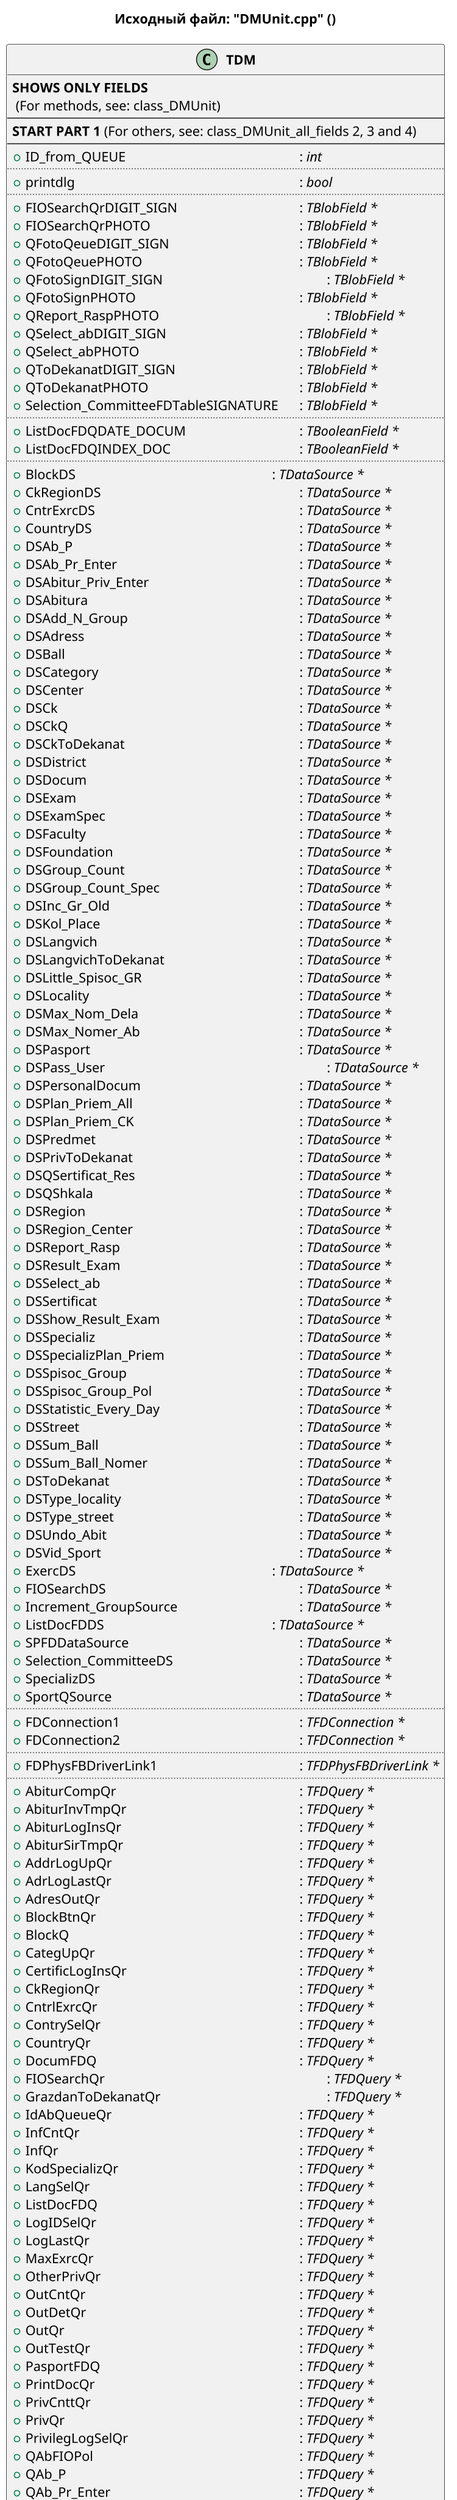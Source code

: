 @startuml DMUnit.cpp

title Исходный файл: "DMUnit.cpp" ()

scale 750 width

' left to right direction

class "<b>TDM</b>"
{
    <b>SHOWS ONLY FIELDS</b>\n (For methods, see: class_DMUnit)
    --
    <b>START PART 1</b> (For others, see: class_DMUnit_all_fields 2, 3 and 4)
    --
    + ID_from_QUEUE \t\t\t\t\t\t\t: <i>int</i>
    ..
    + printdlg \t\t\t\t\t\t\t\t\t: <i>bool</i>
    ..
    + FIOSearchQrDIGIT_SIGN \t\t\t\t\t: <i>TBlobField *</i>
    + FIOSearchQrPHOTO \t\t\t\t\t\t: <i>TBlobField *</i>
    + QFotoQeueDIGIT_SIGN \t\t\t\t\t: <i>TBlobField *</i>
    + QFotoQeuePHOTO \t\t\t\t\t\t: <i>TBlobField *</i>
    + QFotoSignDIGIT_SIGN \t\t\t\t\t\t: <i>TBlobField *</i>
    + QFotoSignPHOTO \t\t\t\t\t\t: <i>TBlobField *</i>
    + QReport_RaspPHOTO \t\t\t\t\t\t: <i>TBlobField *</i>
    + QSelect_abDIGIT_SIGN \t\t\t\t\t: <i>TBlobField *</i>
    + QSelect_abPHOTO \t\t\t\t\t\t: <i>TBlobField *</i>
    + QToDekanatDIGIT_SIGN \t\t\t\t\t: <i>TBlobField *</i>
    + QToDekanatPHOTO \t\t\t\t\t\t: <i>TBlobField *</i>
    + Selection_CommitteeFDTableSIGNATURE   \t: <i>TBlobField *</i>
    ..
    + ListDocFDQDATE_DOCUM \t\t\t\t\t: <i>TBooleanField *</i>
    + ListDocFDQINDEX_DOC \t\t\t\t\t: <i>TBooleanField *</i>
    ..
    + BlockDS \t\t\t\t\t\t\t\t: <i>TDataSource *</i>
    + CkRegionDS \t\t\t\t\t\t\t\t: <i>TDataSource *</i>
    + CntrExrcDS \t\t\t\t\t\t\t\t: <i>TDataSource *</i>
    + CountryDS \t\t\t\t\t\t\t\t: <i>TDataSource *</i>
    + DSAb_P \t\t\t\t\t\t\t\t\t: <i>TDataSource *</i>
    + DSAb_Pr_Enter \t\t\t\t\t\t\t: <i>TDataSource *</i>
    + DSAbitur_Priv_Enter \t\t\t\t\t\t: <i>TDataSource *</i>
    + DSAbitura \t\t\t\t\t\t\t\t: <i>TDataSource *</i>
    + DSAdd_N_Group \t\t\t\t\t\t\t: <i>TDataSource *</i>
    + DSAdress \t\t\t\t\t\t\t\t: <i>TDataSource *</i>
    + DSBall \t\t\t\t\t\t\t\t\t: <i>TDataSource *</i>
    + DSCategory \t\t\t\t\t\t\t\t: <i>TDataSource *</i>
    + DSCenter \t\t\t\t\t\t\t\t: <i>TDataSource *</i>
    + DSCk \t\t\t\t\t\t\t\t\t: <i>TDataSource *</i>
    + DSCkQ \t\t\t\t\t\t\t\t\t: <i>TDataSource *</i>
    + DSCkToDekanat \t\t\t\t\t\t\t: <i>TDataSource *</i>
    + DSDistrict \t\t\t\t\t\t\t\t: <i>TDataSource *</i>
    + DSDocum \t\t\t\t\t\t\t\t: <i>TDataSource *</i>
    + DSExam \t\t\t\t\t\t\t\t\t: <i>TDataSource *</i>
    + DSExamSpec \t\t\t\t\t\t\t: <i>TDataSource *</i>
    + DSFaculty \t\t\t\t\t\t\t\t: <i>TDataSource *</i>
    + DSFoundation \t\t\t\t\t\t\t: <i>TDataSource *</i>
    + DSGroup_Count \t\t\t\t\t\t\t: <i>TDataSource *</i>
    + DSGroup_Count_Spec \t\t\t\t\t: <i>TDataSource *</i>
    + DSInc_Gr_Old \t\t\t\t\t\t\t: <i>TDataSource *</i>
    + DSKol_Place \t\t\t\t\t\t\t\t: <i>TDataSource *</i>
    + DSLangvich \t\t\t\t\t\t\t\t: <i>TDataSource *</i>
    + DSLangvichToDekanat \t\t\t\t\t: <i>TDataSource *</i>
    + DSLittle_Spisoc_GR \t\t\t\t\t\t: <i>TDataSource *</i>
    + DSLocality \t\t\t\t\t\t\t\t: <i>TDataSource *</i>
    + DSMax_Nom_Dela \t\t\t\t\t\t: <i>TDataSource *</i>
    + DSMax_Nomer_Ab \t\t\t\t\t\t: <i>TDataSource *</i>
    + DSPasport \t\t\t\t\t\t\t\t: <i>TDataSource *</i>
    + DSPass_User \t\t\t\t\t\t\t\t: <i>TDataSource *</i>
    + DSPersonalDocum \t\t\t\t\t\t: <i>TDataSource *</i>
    + DSPlan_Priem_All \t\t\t\t\t\t: <i>TDataSource *</i>
    + DSPlan_Priem_CK \t\t\t\t\t\t: <i>TDataSource *</i>
    + DSPredmet \t\t\t\t\t\t\t\t: <i>TDataSource *</i>
    + DSPrivToDekanat \t\t\t\t\t\t: <i>TDataSource *</i>
    + DSQSertificat_Res \t\t\t\t\t\t: <i>TDataSource *</i>
    + DSQShkala \t\t\t\t\t\t\t\t: <i>TDataSource *</i>
    + DSRegion \t\t\t\t\t\t\t\t: <i>TDataSource *</i>
    + DSRegion_Center \t\t\t\t\t\t: <i>TDataSource *</i>
    + DSReport_Rasp \t\t\t\t\t\t\t: <i>TDataSource *</i>
    + DSResult_Exam \t\t\t\t\t\t\t: <i>TDataSource *</i>
    + DSSelect_ab \t\t\t\t\t\t\t\t: <i>TDataSource *</i>
    + DSSertificat \t\t\t\t\t\t\t\t: <i>TDataSource *</i>
    + DSShow_Result_Exam \t\t\t\t\t: <i>TDataSource *</i>
    + DSSpecializ \t\t\t\t\t\t\t\t: <i>TDataSource *</i>
    + DSSpecializPlan_Priem \t\t\t\t\t: <i>TDataSource *</i>
    + DSSpisoc_Group \t\t\t\t\t\t\t: <i>TDataSource *</i>
    + DSSpisoc_Group_Pol \t\t\t\t\t\t: <i>TDataSource *</i>
    + DSStatistic_Every_Day \t\t\t\t\t: <i>TDataSource *</i>
    + DSStreet \t\t\t\t\t\t\t\t: <i>TDataSource *</i>
    + DSSum_Ball \t\t\t\t\t\t\t\t: <i>TDataSource *</i>
    + DSSum_Ball_Nomer \t\t\t\t\t\t: <i>TDataSource *</i>
    + DSToDekanat \t\t\t\t\t\t\t: <i>TDataSource *</i>
    + DSType_locality \t\t\t\t\t\t\t: <i>TDataSource *</i>
    + DSType_street \t\t\t\t\t\t\t: <i>TDataSource *</i>
    + DSUndo_Abit \t\t\t\t\t\t\t: <i>TDataSource *</i>
    + DSVid_Sport \t\t\t\t\t\t\t\t: <i>TDataSource *</i>
    + ExercDS \t\t\t\t\t\t\t\t: <i>TDataSource *</i>
    + FIOSearchDS \t\t\t\t\t\t\t: <i>TDataSource *</i>
    + Increment_GroupSource \t\t\t\t\t: <i>TDataSource *</i>
    + ListDocFDDS \t\t\t\t\t\t\t: <i>TDataSource *</i>
    + SPFDDataSource \t\t\t\t\t\t\t: <i>TDataSource *</i>
    + Selection_CommitteeDS \t\t\t\t\t: <i>TDataSource *</i>
    + SpecializDS \t\t\t\t\t\t\t\t: <i>TDataSource *</i>
    + SportQSource \t\t\t\t\t\t\t: <i>TDataSource *</i>
    ..
    + FDConnection1 \t\t\t\t\t\t\t: <i>TFDConnection *</i>
    + FDConnection2 \t\t\t\t\t\t\t: <i>TFDConnection *</i>
    ..
    + FDPhysFBDriverLink1 \t\t\t\t\t\t: <i>TFDPhysFBDriverLink *</i>
    ..
    + AbiturCompQr \t\t\t\t\t\t\t: <i>TFDQuery *</i>
    + AbiturInvTmpQr \t\t\t\t\t\t\t: <i>TFDQuery *</i>
    + AbiturLogInsQr \t\t\t\t\t\t\t: <i>TFDQuery *</i>
    + AbiturSirTmpQr \t\t\t\t\t\t\t: <i>TFDQuery *</i>
    + AddrLogUpQr \t\t\t\t\t\t\t: <i>TFDQuery *</i>
    + AdrLogLastQr \t\t\t\t\t\t\t: <i>TFDQuery *</i>
    + AdresOutQr \t\t\t\t\t\t\t\t: <i>TFDQuery *</i>
    + BlockBtnQr \t\t\t\t\t\t\t\t: <i>TFDQuery *</i>
    + BlockQ \t\t\t\t\t\t\t\t\t: <i>TFDQuery *</i>
    + CategUpQr \t\t\t\t\t\t\t\t: <i>TFDQuery *</i>
    + CertificLogInsQr \t\t\t\t\t\t\t: <i>TFDQuery *</i>
    + CkRegionQr \t\t\t\t\t\t\t\t: <i>TFDQuery *</i>
    + CntrlExrcQr \t\t\t\t\t\t\t\t: <i>TFDQuery *</i>
    + ContrySelQr \t\t\t\t\t\t\t\t: <i>TFDQuery *</i>
    + CountryQr \t\t\t\t\t\t\t\t: <i>TFDQuery *</i>
    + DocumFDQ \t\t\t\t\t\t\t\t: <i>TFDQuery *</i>
    + FIOSearchQr \t\t\t\t\t\t\t\t: <i>TFDQuery *</i>
    + GrazdanToDekanatQr \t\t\t\t\t\t: <i>TFDQuery *</i>
    + IdAbQueueQr \t\t\t\t\t\t\t: <i>TFDQuery *</i>
    + InfCntQr \t\t\t\t\t\t\t\t: <i>TFDQuery *</i>
    + InfQr \t\t\t\t\t\t\t\t\t: <i>TFDQuery *</i>
    + KodSpecializQr \t\t\t\t\t\t\t: <i>TFDQuery *</i>
    + LangSelQr \t\t\t\t\t\t\t\t: <i>TFDQuery *</i>
    + ListDocFDQ \t\t\t\t\t\t\t\t: <i>TFDQuery *</i>
    + LogIDSelQr \t\t\t\t\t\t\t\t: <i>TFDQuery *</i>
    + LogLastQr \t\t\t\t\t\t\t\t: <i>TFDQuery *</i>
    + MaxExrcQr \t\t\t\t\t\t\t\t: <i>TFDQuery *</i>
    + OtherPrivQr \t\t\t\t\t\t\t\t: <i>TFDQuery *</i>
    + OutCntQr \t\t\t\t\t\t\t\t: <i>TFDQuery *</i>
    + OutDetQr \t\t\t\t\t\t\t\t: <i>TFDQuery *</i>
    + OutQr \t\t\t\t\t\t\t\t\t: <i>TFDQuery *</i>
    + OutTestQr \t\t\t\t\t\t\t\t: <i>TFDQuery *</i>
    + PasportFDQ \t\t\t\t\t\t\t\t: <i>TFDQuery *</i>
    + PrintDocQr \t\t\t\t\t\t\t\t: <i>TFDQuery *</i>
    + PrivCnttQr \t\t\t\t\t\t\t\t: <i>TFDQuery *</i>
    + PrivQr \t\t\t\t\t\t\t\t\t: <i>TFDQuery *</i>
    + PrivilegLogSelQr \t\t\t\t\t\t\t: <i>TFDQuery *</i>
    + QAbFIOPol \t\t\t\t\t\t\t\t: <i>TFDQuery *</i>
    + QAb_P \t\t\t\t\t\t\t\t\t: <i>TFDQuery *</i>
    + QAb_Pr_Enter \t\t\t\t\t\t\t: <i>TFDQuery *</i>
    + QAbitur_Priv_Enter \t\t\t\t\t\t: <i>TFDQuery *</i>
    + QAbitura \t\t\t\t\t\t\t\t: <i>TFDQuery *</i>
    + QAdd_N_Group \t\t\t\t\t\t\t: <i>TFDQuery *</i>
    + QAdress \t\t\t\t\t\t\t\t\t: <i>TFDQuery *</i>
    + QCK_Kol_Plan \t\t\t\t\t\t\t: <i>TFDQuery *</i>
    + QCenter \t\t\t\t\t\t\t\t: <i>TFDQuery *</i>
    + QCk \t\t\t\t\t\t\t\t\t: <i>TFDQuery *</i>
    + QCkToDekanat \t\t\t\t\t\t\t: <i>TFDQuery *</i>
    + QControl_Exerc \t\t\t\t\t\t\t: <i>TFDQuery *</i>
    + QDelite \t\t\t\t\t\t\t\t\t: <i>TFDQuery *</i>
    + QDistrict \t\t\t\t\t\t\t\t: <i>TFDQuery *</i>
    + QExam \t\t\t\t\t\t\t\t\t: <i>TFDQuery *</i>
    + QExamSpec \t\t\t\t\t\t\t\t: <i>TFDQuery *</i>
    + QExerc_Grp \t\t\t\t\t\t\t\t: <i>TFDQuery *</i>
    + QFindAbiturExerc \t\t\t\t\t\t: <i>TFDQuery *</i>
    + QFotoQeue \t\t\t\t\t\t\t\t: <i>TFDQuery *</i>
    + QFotoSign \t\t\t\t\t\t\t\t: <i>TFDQuery *</i>
    + QGIAC2kSpec \t\t\t\t\t\t\t: <i>TFDQuery *</i>
    + QGIAC3Sert \t\t\t\t\t\t\t\t: <i>TFDQuery *</i>
    + QGIACAll \t\t\t\t\t\t\t\t: <i>TFDQuery *</i>
    + QGIACAllPrivileg1 \t\t\t\t\t\t: <i>TFDQuery *</i>
    + QGIACAllPrivileg \t\t\t\t\t\t\t: <i>TFDQuery *</i>
    + QGIACAllSpec \t\t\t\t\t\t\t: <i>TFDQuery *</i>
    + QGIACCKSpec \t\t\t\t\t\t\t: <i>TFDQuery *</i>
    + QGIACEdLic \t\t\t\t\t\t\t\t: <i>TFDQuery *</i>
    + QGIACEdOSred \t\t\t\t\t\t\t: <i>TFDQuery *</i>
    + QGIACEdOSredCity \t\t\t\t\t\t: <i>TFDQuery *</i>
    + QGIACEdOSredVil \t\t\t\t\t\t: <i>TFDQuery *</i>
    + QGIACForeigner \t\t\t\t\t\t\t: <i>TFDQuery *</i>
    + QGIACInAll \t\t\t\t\t\t\t\t: <i>TFDQuery *</i>
    + QGIACInCel \t\t\t\t\t\t\t\t: <i>TFDQuery *</i>
    + QGIACKursi \t\t\t\t\t\t\t\t: <i>TFDQuery *</i>
    + QGIACMedal \t\t\t\t\t\t\t\t: <i>TFDQuery *</i>
    + QGIACMil \t\t\t\t\t\t\t\t: <i>TFDQuery *</i>
    + QGIACOlimp \t\t\t\t\t\t\t\t: <i>TFDQuery *</i>
    + QGIACPtu \t\t\t\t\t\t\t\t: <i>TFDQuery *</i>
    + QGIACSirot \t\t\t\t\t\t\t\t: <i>TFDQuery *</i>
    + QGIACYearSred \t\t\t\t\t\t\t: <i>TFDQuery *</i>
    + QGIACYearSredCity \t\t\t\t\t\t: <i>TFDQuery *</i>
    + QGIACYearSredSpec \t\t\t\t\t\t: <i>TFDQuery *</i>
    + QGIACYearSredVil \t\t\t\t\t\t: <i>TFDQuery *</i>
    + QGroup_Count \t\t\t\t\t\t\t: <i>TFDQuery *</i>
    + QGroup_Count_Spec \t\t\t\t\t\t: <i>TFDQuery *</i>
    + QIP \t\t\t\t\t\t\t\t\t\t: <i>TFDQuery *</i>
    + QInc_Gr_Old \t\t\t\t\t\t\t\t: <i>TFDQuery *</i>
    + QKod_Fac \t\t\t\t\t\t\t\t: <i>TFDQuery *</i>
    + QKod_Spec \t\t\t\t\t\t\t\t: <i>TFDQuery *</i>
    + QLangvich \t\t\t\t\t\t\t\t: <i>TFDQuery *</i>
    + QLangvichToDekanat \t\t\t\t\t\t: <i>TFDQuery *</i>
    + QLetterSource \t\t\t\t\t\t\t: <i>TFDQuery *</i>
    + QLetterSourceKol \t\t\t\t\t\t: <i>TFDQuery *</i>
    + QListDocToDekanat \t\t\t\t\t\t: <i>TFDQuery *</i>
    + QLittle_Spisoc_GR \t\t\t\t\t\t: <i>TFDQuery *</i>
    + QLocality \t\t\t\t\t\t\t\t: <i>TFDQuery *</i>
    + QMax_Nom_Dela \t\t\t\t\t\t\t: <i>TFDQuery *</i>
    + QMax_Nomer_Ab \t\t\t\t\t\t\t: <i>TFDQuery *</i>
    + QN_group \t\t\t\t\t\t\t\t: <i>TFDQuery *</i>
    + QNoticeFIO \t\t\t\t\t\t\t\t: <i>TFDQuery *</i>
    + QNoticeFac \t\t\t\t\t\t\t\t: <i>TFDQuery *</i>
    + QNoticeSpec \t\t\t\t\t\t\t: <i>TFDQuery *</i>
    + QPersonalDocum \t\t\t\t\t\t\t: <i>TFDQuery *</i>
    + QPlanPriem2Price \t\t\t\t\t\t: <i>TFDQuery *</i>
    + QPlanPriemPrice \t\t\t\t\t\t\t: <i>TFDQuery *</i>
    + QPlan_Priem_All \t\t\t\t\t\t\t: <i>TFDQuery *</i>
    + QPlan_Priem_All_Special \t\t\t\t\t: <i>TFDQuery *</i>
    + QPlan_Priem_CK \t\t\t\t\t\t\t: <i>TFDQuery *</i>
    + QPlan_Priem_CK_Special \t\t\t\t\t: <i>TFDQuery *</i>
    + QPlan_Priem_Konk \t\t\t\t\t\t: <i>TFDQuery *</i>
    + QPlan_Priem_Konk_All_Param \t\t\t\t: <i>TFDQuery *</i>
    + QPlan_Priem_Konk_Special \t\t\t\t: <i>TFDQuery *</i>
    + QPlan_Priem_Price \t\t\t\t\t\t: <i>TFDQuery *</i>
    + QPrivToDekanat \t\t\t\t\t\t\t: <i>TFDQuery *</i>
    + QProverka_RYOR \t\t\t\t\t\t\t: <i>TFDQuery *</i>
    + QProverka_sert \t\t\t\t\t\t\t: <i>TFDQuery *</i>
    + QRegion_Center \t\t\t\t\t\t\t: <i>TFDQuery *</i>
    + QRep_Abitura \t\t\t\t\t\t\t: <i>TFDQuery *</i>
    + QRep_Sel_Exerc \t\t\t\t\t\t\t: <i>TFDQuery *</i>
    + QReport_Rasp \t\t\t\t\t\t\t: <i>TFDQuery *</i>
    + QResult_Exam \t\t\t\t\t\t\t: <i>TFDQuery *</i>
    + QSelect_ab \t\t\t\t\t\t\t\t: <i>TFDQuery *</i>
    + QSertificat \t\t\t\t\t\t\t\t: <i>TFDQuery *</i>
    + QSertificat_Res \t\t\t\t\t\t\t: <i>TFDQuery *</i>
    + QSertificat_ex_list \t\t\t\t\t\t: <i>TFDQuery *</i>
    + QShkala \t\t\t\t\t\t\t\t\t: <i>TFDQuery *</i>
    + QShow_Result_Exam \t\t\t\t\t\t: <i>TFDQuery *</i>
    + QSpecializ \t\t\t\t\t\t\t\t: <i>TFDQuery *</i>
    + QSpecializPlan_Priem \t\t\t\t\t\t: <i>TFDQuery *</i>
    + QSpisoc_Group \t\t\t\t\t\t\t: <i>TFDQuery *</i>
    + QSpisoc_Group_Pol \t\t\t\t\t\t: <i>TFDQuery *</i>
    + QSpisok_Spec \t\t\t\t\t\t\t: <i>TFDQuery *</i>
    + QStatisticEveryDay \t\t\t\t\t\t: <i>TFDQuery *</i>
    + QStatistic_Every_Day \t\t\t\t\t\t: <i>TFDQuery *</i>
    + QStatistic_Every_Day_Ball \t\t\t\t\t: <i>TFDQuery *</i>
    + QStatistic_Every_Day_Ball_Price \t\t\t: <i>TFDQuery *</i>
    + QStatistic_Every_Day_Special \t\t\t\t: <i>TFDQuery *</i>
    + QStreet \t\t\t\t\t\t\t\t\t: <i>TFDQuery *</i>
    + QSum_Ball \t\t\t\t\t\t\t\t: <i>TFDQuery *</i>
    + QSum_Ball_Nomer \t\t\t\t\t\t: <i>TFDQuery *</i>
    + QToDekanat \t\t\t\t\t\t\t\t: <i>TFDQuery *</i>
    + QType_locality \t\t\t\t\t\t\t: <i>TFDQuery *</i>
    + QType_street \t\t\t\t\t\t\t: <i>TFDQuery *</i>
    + QUndo_Abit \t\t\t\t\t\t\t\t: <i>TFDQuery *</i>
    + RegionNameQr \t\t\t\t\t\t\t: <i>TFDQuery *</i>
    + RegionQr \t\t\t\t\t\t\t\t: <i>TFDQuery *</i>
    + RegionUpCKQr \t\t\t\t\t\t\t: <i>TFDQuery *</i>
    + SPFDQ1 \t\t\t\t\t\t\t\t\t: <i>TFDQuery *</i>
    + SPFDQ \t\t\t\t\t\t\t\t\t: <i>TFDQuery *</i>
    + SelPrivLogQr \t\t\t\t\t\t\t: <i>TFDQuery *</i>
    + SelectLogAbiturQr \t\t\t\t\t\t: <i>TFDQuery *</i>
    + SertSelLogQr \t\t\t\t\t\t\t: <i>TFDQuery *</i>
    + SerteficatSelQr \t\t\t\t\t\t\t: <i>TFDQuery *</i>
    + SpecFacQr \t\t\t\t\t\t\t\t: <i>TFDQuery *</i>
    + SpecQr \t\t\t\t\t\t\t\t\t: <i>TFDQuery *</i>
    + SpecializNameQr \t\t\t\t\t\t\t: <i>TFDQuery *</i>
    + SpecializQr \t\t\t\t\t\t\t\t: <i>TFDQuery *</i>
    + SportQuery \t\t\t\t\t\t\t\t: <i>TFDQuery *</i>
    + SspecQ \t\t\t\t\t\t\t\t\t: <i>TFDQuery *</i>
    + Stat3hAll1Qr \t\t\t\t\t\t\t: <i>TFDQuery *</i>
    + Stat3hAll2Qr \t\t\t\t\t\t\t: <i>TFDQuery *</i>
    + StatusQueueQr \t\t\t\t\t\t\t: <i>TFDQuery *</i>
    + UpDateOutQr \t\t\t\t\t\t\t: <i>TFDQuery *</i>
    + VO2KSpecializQr \t\t\t\t\t\t\t: <i>TFDQuery *</i>
    + WithOutTestLogQr \t\t\t\t\t\t: <i>TFDQuery *</i>
    + WithoutCntQr \t\t\t\t\t\t\t: <i>TFDQuery *</i>
    + WithoutDetQr \t\t\t\t\t\t\t: <i>TFDQuery *</i>
    + WithoutQr \t\t\t\t\t\t\t\t: <i>TFDQuery *</i>
    ..
    + AbiturLogInsStrdPrc \t\t\t\t\t\t: <i>TFDStoredProc *</i>
    + CertificLogDelStrdPrc \t\t\t\t\t: <i>TFDStoredProc *</i>
    + MaxNumDelaStrdPrc \t\t\t\t\t\t: <i>TFDStoredProc *</i>
    + PrivDelStrdPrc \t\t\t\t\t\t\t: <i>TFDStoredProc *</i>
    + PrivInsStrdPrc \t\t\t\t\t\t\t: <i>TFDStoredProc *</i>
    + PrivilegLogDelStrdPrc \t\t\t\t\t: <i>TFDStoredProc *</i>
    + PrivilegLogInsStrdPrc \t\t\t\t\t\t: <i>TFDStoredProc *</i>
    + RaspredBall12StrdPrc \t\t\t\t\t: <i>TFDStoredProc *</i>
    + RaspredBall34StrdPrc \t\t\t\t\t: <i>TFDStoredProc *</i>
    + RaspredBallStrdPrc \t\t\t\t\t\t: <i>TFDStoredProc *</i>
    + StoredProcBall_Sertifikat \t\t\t\t\t: <i>TFDStoredProc *</i>
    + StoredProcKolk_Konk1 \t\t\t\t\t: <i>TFDStoredProc *</i>
    + StoredProcKolk_Konk \t\t\t\t\t: <i>TFDStoredProc *</i>
    + StoredProcN_AB \t\t\t\t\t\t\t: <i>TFDStoredProc *</i>
    + StoredProcN_People \t\t\t\t\t\t: <i>TFDStoredProc *</i>
    + StoredProcSelExercIns \t\t\t\t\t: <i>TFDStoredProc *</i>
    + StoredProcStatistic_Konk \t\t\t\t\t: <i>TFDStoredProc *</i>
    + StoredProcSumm_Ball100 \t\t\t\t\t: <i>TFDStoredProc *</i>
    + StoredProcSumm_Ball \t\t\t\t\t: <i>TFDStoredProc *</i>
    + StoredProcSumm_Ball_2K \t\t\t\t\t: <i>TFDStoredProc *</i>
    ..
    + CntrExrcTbl \t\t\t\t\t\t\t\t: <i>TFDTable *</i>
    + Increment_GroupTable \t\t\t\t\t: <i>TFDTable *</i>
    + RegCentrTbl \t\t\t\t\t\t\t: <i>TFDTable *</i>
    + Selection_CommitteeFDTable \t\t\t\t: <i>TFDTable *</i>
    + TBall \t\t\t\t\t\t\t\t\t: <i>TFDTable *</i>
    + TCategory \t\t\t\t\t\t\t\t: <i>TFDTable *</i>
    + TCk \t\t\t\t\t\t\t\t\t: <i>TFDTable *</i>
    + TDocum \t\t\t\t\t\t\t\t\t: <i>TFDTable *</i>
    + TFaculty \t\t\t\t\t\t\t\t: <i>TFDTable *</i>
    + TFoundation \t\t\t\t\t\t\t\t: <i>TFDTable *</i>
    + TKol_Place \t\t\t\t\t\t\t\t: <i>TFDTable *</i>
    + TPass_User \t\t\t\t\t\t\t\t: <i>TFDTable *</i>
    + TPredmet \t\t\t\t\t\t\t\t: <i>TFDTable *</i>
    + TRegion \t\t\t\t\t\t\t\t\t: <i>TFDTable *</i>
    + TVid_Sport \t\t\t\t\t\t\t\t: <i>TFDTable *</i>
    ..
    + BloskUpSQL \t\t\t\t\t\t\t\t: <i>TFDUpdateSQL *</i>
    + ListDocFDUp \t\t\t\t\t\t\t: <i>TFDUpdateSQL *</i>
    + PasportUp \t\t\t\t\t\t\t\t: <i>TFDUpdateSQL *</i>
    + QSelectUpdateSQL \t\t\t\t\t\t: <i>TFDUpdateSQL *</i>
    + SportUpdateSQL \t\t\t\t\t\t\t: <i>TFDUpdateSQL *</i>
    + UPFoto \t\t\t\t\t\t\t\t\t: <i>TFDUpdateSQL *</i>
    + UpAb_P \t\t\t\t\t\t\t\t\t: <i>TFDUpdateSQL *</i>
    + UpAbitur_Priv_Enter \t\t\t\t\t\t: <i>TFDUpdateSQL *</i>
    + UpAbitura \t\t\t\t\t\t\t\t: <i>TFDUpdateSQL *</i>
    + UpAdd_N_Group \t\t\t\t\t\t\t: <i>TFDUpdateSQL *</i>
    + UpCenter \t\t\t\t\t\t\t\t: <i>TFDUpdateSQL *</i>
    + UpCkToDekanat \t\t\t\t\t\t\t: <i>TFDUpdateSQL *</i>
    + UpInc_Gr_Old \t\t\t\t\t\t\t: <i>TFDUpdateSQL *</i>
    + UpLangvichToDekanat \t\t\t\t\t: <i>TFDUpdateSQL *</i>
    + UpListDocToDekanat \t\t\t\t\t\t: <i>TFDUpdateSQL *</i>
    + UpPrivToDekanat \t\t\t\t\t\t: <i>TFDUpdateSQL *</i>
    + UpResult_Exam \t\t\t\t\t\t\t: <i>TFDUpdateSQL *</i>
    + UpSertificat \t\t\t\t\t\t\t\t: <i>TFDUpdateSQL *</i>
    + UpShow_Result_Exam \t\t\t\t\t\t: <i>TFDUpdateSQL *</i>
    + UpSpecializ \t\t\t\t\t\t\t\t: <i>TFDUpdateSQL *</i>
    + UpSum_Ball \t\t\t\t\t\t\t\t: <i>TFDUpdateSQL *</i>
    + UpSum_Ball_Nomer \t\t\t\t\t\t: <i>TFDUpdateSQL *</i>
    + UpToDekanat \t\t\t\t\t\t\t: <i>TFDUpdateSQL *</i>
    + UpUndo_Abit \t\t\t\t\t\t\t: <i>TFDUpdateSQL *</i>
    ..
    + QAbituraMIDDLE_BALL \t\t\t\t\t: <i>TFloatField *</i>
    + QAbituraSTAG \t\t\t\t\t\t\t: <i>TFloatField *</i>
    + QAbituraSTAG_SPEC \t\t\t\t\t\t: <i>TFloatField *</i>
    + QAbituraSUM_BALL \t\t\t\t\t\t: <i>TFloatField *</i>
    + QExamBALL \t\t\t\t\t\t\t\t: <i>TFloatField *</i>
    + QExamSpecBALL \t\t\t\t\t\t\t: <i>TFloatField *</i>
    + QResult_ExamBALL \t\t\t\t\t\t: <i>TFloatField *</i>
    + QSelect_abMIDDLE_BALL \t\t\t\t\t: <i>TFloatField *</i>
    + QSertificat_ex_listBALL \t\t\t\t\t: <i>TFloatField *</i>
    + QShow_Result_ExamBALL \t\t\t\t\t: <i>TFloatField *</i>
    + QSpisoc_GroupMIDDLE_BALL \t\t\t\t: <i>TFloatField *</i>
    + QSpisoc_GroupSUM_BALL \t\t\t\t\t: <i>TFloatField *</i>
    + QSpisoc_Group_PolMIDDLE_BALL \t\t\t: <i>TFloatField *</i>
    + QSpisoc_Group_PolSUM_BALL \t\t\t\t: <i>TFloatField *</i>
    + QSpisok_SpecMIDDLE_BALL \t\t\t\t: <i>TFloatField *</i>
    + QSum_BallMIDDLE_BALL \t\t\t\t\t: <i>TFloatField *</i>
    + QSum_BallSUM \t\t\t\t\t\t\t: <i>TFloatField *</i>
    + QSum_BallSUM_BALL \t\t\t\t\t\t: <i>TFloatField *</i>
    + QSum_Ball_NomerMIDDLE_BALL \t\t\t: <i>TFloatField *</i>
    + QSum_Ball_NomerSUM \t\t\t\t\t: <i>TFloatField *</i>
    + QSum_Ball_NomerSUM_BALL \t\t\t\t: <i>TFloatField *</i>
    + QToDekanatMIDDLE_B \t\t\t\t\t: <i>TFloatField *</i>
    + StoredProcBall_SertifikatB \t\t\t\t: <i>TFloatField *</i>
    --
    <b>FINISH PART 1</b> (For others, see: class_DMUnit_all_fields 2, 3 and 4)
    --
    
    + <b>{abstract} TDM (AOwner \t: <i>TComponent *</i>) virtual</b>

}

@enduml